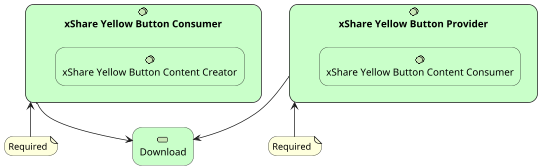 @startuml

scale 0.7

skinparam roundcorner 25

skinparam rectangle<<behavior>> {
	roundCorner 25
}
sprite $bProcess jar:archimate/business-process
sprite $aService jar:archimate/application-service
sprite $bService jar:archimate/business-service
sprite $aComponent jar:archimate/application-component
sprite $tService jar:archimate/technology-service
sprite $tSystem jar:archimate/technology-system-software


rectangle "xShare Yellow Button Consumer" as consumer <<$tSystem>><<behavior>> #Technology {	
  rectangle "xShare Yellow Button Content Creator" as content_creator <<$tSystem>><<behavior>> #Technology   
}

rectangle "xShare Yellow Button Provider" as provider <<$tSystem>><<behavior>> #Technology  {	
  rectangle "xShare Yellow Button Content Consumer" as content_consumer <<$tSystem>><<behavior>> #Technology
}

rectangle "Download" as download <<$tService>><<behavior>> #Technology

  note "Required" as N2
  note "Required" as N1


consumer --> download
provider --> download 
N1 -up-> consumer
N2 -up-> provider


@enduml